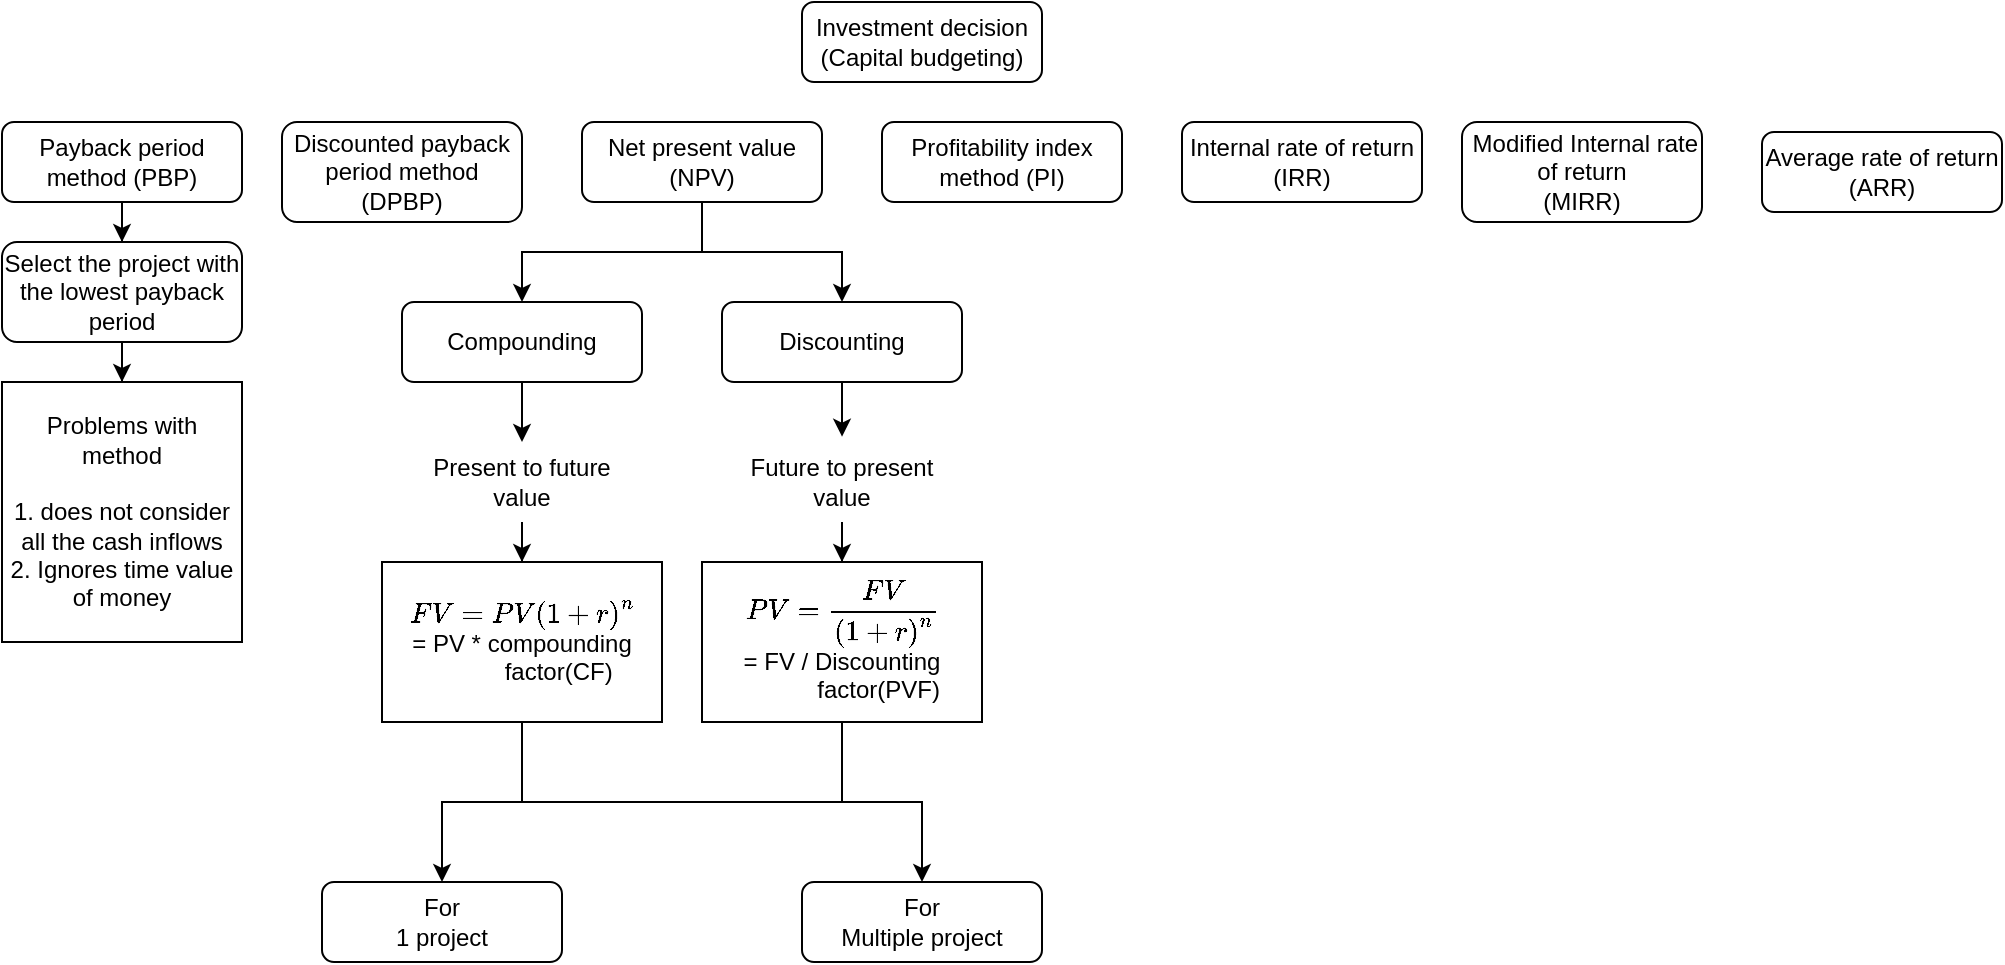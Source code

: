 <mxfile version="14.8.5" type="github">
  <diagram id="AE9PCFAKZsRjW13e8YS1" name="Page-1">
    <mxGraphModel dx="714" dy="358" grid="1" gridSize="10" guides="1" tooltips="1" connect="1" arrows="1" fold="1" page="1" pageScale="1" pageWidth="850" pageHeight="1100" math="1" shadow="0">
      <root>
        <mxCell id="0" />
        <mxCell id="1" parent="0" />
        <mxCell id="Flp0xYkeOaXPbPinkIUJ-1" value="&lt;div&gt;Investment decision&lt;/div&gt;&lt;div&gt;(Capital budgeting)&lt;br&gt;&lt;/div&gt;" style="rounded=1;whiteSpace=wrap;html=1;" vertex="1" parent="1">
          <mxGeometry x="400" width="120" height="40" as="geometry" />
        </mxCell>
        <mxCell id="Flp0xYkeOaXPbPinkIUJ-2" value="Profitability index method (PI)" style="rounded=1;whiteSpace=wrap;html=1;" vertex="1" parent="1">
          <mxGeometry x="440" y="60" width="120" height="40" as="geometry" />
        </mxCell>
        <mxCell id="Flp0xYkeOaXPbPinkIUJ-3" value="&lt;div&gt;Internal rate of return&lt;/div&gt;&lt;div&gt;(IRR)&lt;br&gt;&lt;/div&gt;" style="rounded=1;whiteSpace=wrap;html=1;" vertex="1" parent="1">
          <mxGeometry x="590" y="60" width="120" height="40" as="geometry" />
        </mxCell>
        <mxCell id="Flp0xYkeOaXPbPinkIUJ-4" value="&lt;div&gt;&amp;nbsp;Modified Internal rate of return&lt;/div&gt;&lt;div&gt;(MIRR)&lt;br&gt;&lt;/div&gt;" style="rounded=1;whiteSpace=wrap;html=1;" vertex="1" parent="1">
          <mxGeometry x="730" y="60" width="120" height="50" as="geometry" />
        </mxCell>
        <mxCell id="Flp0xYkeOaXPbPinkIUJ-21" style="edgeStyle=orthogonalEdgeStyle;rounded=0;orthogonalLoop=1;jettySize=auto;html=1;" edge="1" parent="1" source="Flp0xYkeOaXPbPinkIUJ-5" target="Flp0xYkeOaXPbPinkIUJ-15">
          <mxGeometry relative="1" as="geometry" />
        </mxCell>
        <mxCell id="Flp0xYkeOaXPbPinkIUJ-22" style="edgeStyle=orthogonalEdgeStyle;rounded=0;orthogonalLoop=1;jettySize=auto;html=1;" edge="1" parent="1" source="Flp0xYkeOaXPbPinkIUJ-5" target="Flp0xYkeOaXPbPinkIUJ-16">
          <mxGeometry relative="1" as="geometry" />
        </mxCell>
        <mxCell id="Flp0xYkeOaXPbPinkIUJ-5" value="&lt;div&gt;Net present value&lt;/div&gt;&lt;div&gt;(NPV)&lt;br&gt;&lt;/div&gt;" style="rounded=1;whiteSpace=wrap;html=1;" vertex="1" parent="1">
          <mxGeometry x="290" y="60" width="120" height="40" as="geometry" />
        </mxCell>
        <mxCell id="Flp0xYkeOaXPbPinkIUJ-11" style="edgeStyle=orthogonalEdgeStyle;rounded=0;orthogonalLoop=1;jettySize=auto;html=1;entryX=0.5;entryY=0;entryDx=0;entryDy=0;" edge="1" parent="1" source="Flp0xYkeOaXPbPinkIUJ-6" target="Flp0xYkeOaXPbPinkIUJ-10">
          <mxGeometry relative="1" as="geometry" />
        </mxCell>
        <mxCell id="Flp0xYkeOaXPbPinkIUJ-6" value="Payback period method (PBP)" style="rounded=1;whiteSpace=wrap;html=1;" vertex="1" parent="1">
          <mxGeometry y="60" width="120" height="40" as="geometry" />
        </mxCell>
        <mxCell id="Flp0xYkeOaXPbPinkIUJ-7" value="Discounted payback period method (DPBP)" style="rounded=1;whiteSpace=wrap;html=1;" vertex="1" parent="1">
          <mxGeometry x="140" y="60" width="120" height="50" as="geometry" />
        </mxCell>
        <mxCell id="Flp0xYkeOaXPbPinkIUJ-9" value="&lt;div&gt;Average rate of return&lt;/div&gt;&lt;div&gt;(ARR)&lt;br&gt;&lt;/div&gt;" style="rounded=1;whiteSpace=wrap;html=1;" vertex="1" parent="1">
          <mxGeometry x="880" y="65" width="120" height="40" as="geometry" />
        </mxCell>
        <mxCell id="Flp0xYkeOaXPbPinkIUJ-14" style="edgeStyle=orthogonalEdgeStyle;rounded=0;orthogonalLoop=1;jettySize=auto;html=1;" edge="1" parent="1" source="Flp0xYkeOaXPbPinkIUJ-10" target="Flp0xYkeOaXPbPinkIUJ-12">
          <mxGeometry relative="1" as="geometry" />
        </mxCell>
        <mxCell id="Flp0xYkeOaXPbPinkIUJ-10" value="Select the project with the lowest payback period" style="rounded=1;whiteSpace=wrap;html=1;" vertex="1" parent="1">
          <mxGeometry y="120" width="120" height="50" as="geometry" />
        </mxCell>
        <mxCell id="Flp0xYkeOaXPbPinkIUJ-12" value="&lt;div&gt;Problems with method&lt;/div&gt;&lt;div&gt;&lt;br&gt;&lt;/div&gt;&lt;div&gt;1. does not consider all the cash inflows&lt;/div&gt;&lt;div&gt;2. Ignores time value of money&lt;br&gt;&lt;/div&gt;" style="rounded=1;whiteSpace=wrap;html=1;arcSize=0;" vertex="1" parent="1">
          <mxGeometry y="190" width="120" height="130" as="geometry" />
        </mxCell>
        <mxCell id="Flp0xYkeOaXPbPinkIUJ-19" style="edgeStyle=orthogonalEdgeStyle;rounded=0;orthogonalLoop=1;jettySize=auto;html=1;entryX=0.5;entryY=0;entryDx=0;entryDy=0;" edge="1" parent="1" source="Flp0xYkeOaXPbPinkIUJ-15" target="Flp0xYkeOaXPbPinkIUJ-17">
          <mxGeometry relative="1" as="geometry" />
        </mxCell>
        <mxCell id="Flp0xYkeOaXPbPinkIUJ-15" value="Compounding" style="rounded=1;whiteSpace=wrap;html=1;" vertex="1" parent="1">
          <mxGeometry x="200" y="150" width="120" height="40" as="geometry" />
        </mxCell>
        <mxCell id="Flp0xYkeOaXPbPinkIUJ-20" style="edgeStyle=orthogonalEdgeStyle;rounded=0;orthogonalLoop=1;jettySize=auto;html=1;entryX=0.5;entryY=-0.067;entryDx=0;entryDy=0;entryPerimeter=0;" edge="1" parent="1" source="Flp0xYkeOaXPbPinkIUJ-16" target="Flp0xYkeOaXPbPinkIUJ-18">
          <mxGeometry relative="1" as="geometry" />
        </mxCell>
        <mxCell id="Flp0xYkeOaXPbPinkIUJ-16" value="Discounting" style="rounded=1;whiteSpace=wrap;html=1;" vertex="1" parent="1">
          <mxGeometry x="360" y="150" width="120" height="40" as="geometry" />
        </mxCell>
        <mxCell id="Flp0xYkeOaXPbPinkIUJ-25" style="edgeStyle=orthogonalEdgeStyle;rounded=0;orthogonalLoop=1;jettySize=auto;html=1;" edge="1" parent="1" source="Flp0xYkeOaXPbPinkIUJ-17" target="Flp0xYkeOaXPbPinkIUJ-23">
          <mxGeometry relative="1" as="geometry" />
        </mxCell>
        <mxCell id="Flp0xYkeOaXPbPinkIUJ-17" value="Present to future value" style="text;html=1;strokeColor=none;fillColor=none;align=center;verticalAlign=middle;whiteSpace=wrap;rounded=0;" vertex="1" parent="1">
          <mxGeometry x="200" y="220" width="120" height="40" as="geometry" />
        </mxCell>
        <mxCell id="Flp0xYkeOaXPbPinkIUJ-26" style="edgeStyle=orthogonalEdgeStyle;rounded=0;orthogonalLoop=1;jettySize=auto;html=1;" edge="1" parent="1" source="Flp0xYkeOaXPbPinkIUJ-18" target="Flp0xYkeOaXPbPinkIUJ-24">
          <mxGeometry relative="1" as="geometry" />
        </mxCell>
        <mxCell id="Flp0xYkeOaXPbPinkIUJ-18" value="Future to present value" style="text;html=1;strokeColor=none;fillColor=none;align=center;verticalAlign=middle;whiteSpace=wrap;rounded=0;" vertex="1" parent="1">
          <mxGeometry x="360" y="220" width="120" height="40" as="geometry" />
        </mxCell>
        <mxCell id="Flp0xYkeOaXPbPinkIUJ-30" style="edgeStyle=orthogonalEdgeStyle;rounded=0;orthogonalLoop=1;jettySize=auto;html=1;" edge="1" parent="1" source="Flp0xYkeOaXPbPinkIUJ-23" target="Flp0xYkeOaXPbPinkIUJ-28">
          <mxGeometry relative="1" as="geometry">
            <Array as="points">
              <mxPoint x="260" y="400" />
              <mxPoint x="460" y="400" />
            </Array>
          </mxGeometry>
        </mxCell>
        <mxCell id="Flp0xYkeOaXPbPinkIUJ-23" value="&lt;div&gt;`FV = PV (1+r)^n`&lt;/div&gt;&lt;div&gt;= PV * compounding &lt;br&gt;&lt;/div&gt;&lt;div&gt;&amp;nbsp;&amp;nbsp;&amp;nbsp;&amp;nbsp;&amp;nbsp;&amp;nbsp;&amp;nbsp;&amp;nbsp;&amp;nbsp;&amp;nbsp; factor(CF)&lt;/div&gt;" style="rounded=0;whiteSpace=wrap;html=1;" vertex="1" parent="1">
          <mxGeometry x="190" y="280" width="140" height="80" as="geometry" />
        </mxCell>
        <mxCell id="Flp0xYkeOaXPbPinkIUJ-29" style="edgeStyle=orthogonalEdgeStyle;rounded=0;orthogonalLoop=1;jettySize=auto;html=1;" edge="1" parent="1" source="Flp0xYkeOaXPbPinkIUJ-24" target="Flp0xYkeOaXPbPinkIUJ-27">
          <mxGeometry relative="1" as="geometry">
            <Array as="points">
              <mxPoint x="420" y="400" />
              <mxPoint x="220" y="400" />
            </Array>
          </mxGeometry>
        </mxCell>
        <mxCell id="Flp0xYkeOaXPbPinkIUJ-24" value="&lt;div&gt;`PV = (FV)/ (1+r)^n`&lt;/div&gt;&lt;div&gt;= FV / Discounting&lt;br&gt;&lt;/div&gt;&lt;div&gt;&amp;nbsp;&amp;nbsp;&amp;nbsp;&amp;nbsp;&amp;nbsp;&amp;nbsp;&amp;nbsp;&amp;nbsp;&amp;nbsp;&amp;nbsp; factor(PVF)&lt;/div&gt;" style="rounded=0;whiteSpace=wrap;html=1;" vertex="1" parent="1">
          <mxGeometry x="350" y="280" width="140" height="80" as="geometry" />
        </mxCell>
        <mxCell id="Flp0xYkeOaXPbPinkIUJ-27" value="&lt;div&gt;For&lt;/div&gt;&lt;div&gt;1 project&lt;br&gt;&lt;/div&gt;" style="rounded=1;whiteSpace=wrap;html=1;" vertex="1" parent="1">
          <mxGeometry x="160" y="440" width="120" height="40" as="geometry" />
        </mxCell>
        <mxCell id="Flp0xYkeOaXPbPinkIUJ-28" value="&lt;div&gt;For&lt;/div&gt;&lt;div&gt;Multiple project&lt;br&gt;&lt;/div&gt;" style="rounded=1;whiteSpace=wrap;html=1;" vertex="1" parent="1">
          <mxGeometry x="400" y="440" width="120" height="40" as="geometry" />
        </mxCell>
      </root>
    </mxGraphModel>
  </diagram>
</mxfile>
